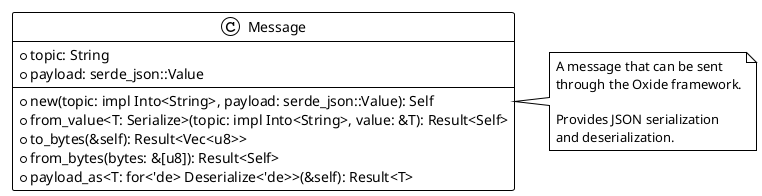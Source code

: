 @startuml Message
!theme plain

class Message {
  + topic: String
  + payload: serde_json::Value
  --
  + new(topic: impl Into<String>, payload: serde_json::Value): Self
  + from_value<T: Serialize>(topic: impl Into<String>, value: &T): Result<Self>
  + to_bytes(&self): Result<Vec<u8>>
  + from_bytes(bytes: &[u8]): Result<Self>
  + payload_as<T: for<'de> Deserialize<'de>>(&self): Result<T>
}

note right of Message
  A message that can be sent 
  through the Oxide framework.
  
  Provides JSON serialization 
  and deserialization.
end note

@enduml
